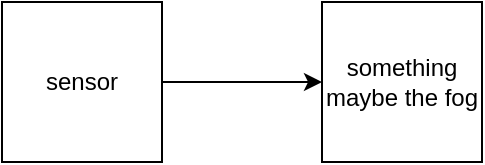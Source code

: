 <mxfile version="24.7.17">
  <diagram name="Page-1" id="x4Izh6BIh9zt4IwaynIU">
    <mxGraphModel dx="972" dy="649" grid="1" gridSize="10" guides="1" tooltips="1" connect="1" arrows="1" fold="1" page="1" pageScale="1" pageWidth="827" pageHeight="1169" math="0" shadow="0">
      <root>
        <mxCell id="0" />
        <mxCell id="1" parent="0" />
        <mxCell id="O02EDhWyDjyShkTMGK8z-3" value="" style="edgeStyle=orthogonalEdgeStyle;rounded=0;orthogonalLoop=1;jettySize=auto;html=1;" edge="1" parent="1" source="O02EDhWyDjyShkTMGK8z-1" target="O02EDhWyDjyShkTMGK8z-2">
          <mxGeometry relative="1" as="geometry" />
        </mxCell>
        <mxCell id="O02EDhWyDjyShkTMGK8z-1" value="&lt;div&gt;sensor&lt;/div&gt;" style="whiteSpace=wrap;html=1;aspect=fixed;" vertex="1" parent="1">
          <mxGeometry x="310" y="160" width="80" height="80" as="geometry" />
        </mxCell>
        <mxCell id="O02EDhWyDjyShkTMGK8z-2" value="something maybe the fog" style="whiteSpace=wrap;html=1;aspect=fixed;" vertex="1" parent="1">
          <mxGeometry x="470" y="160" width="80" height="80" as="geometry" />
        </mxCell>
      </root>
    </mxGraphModel>
  </diagram>
</mxfile>
